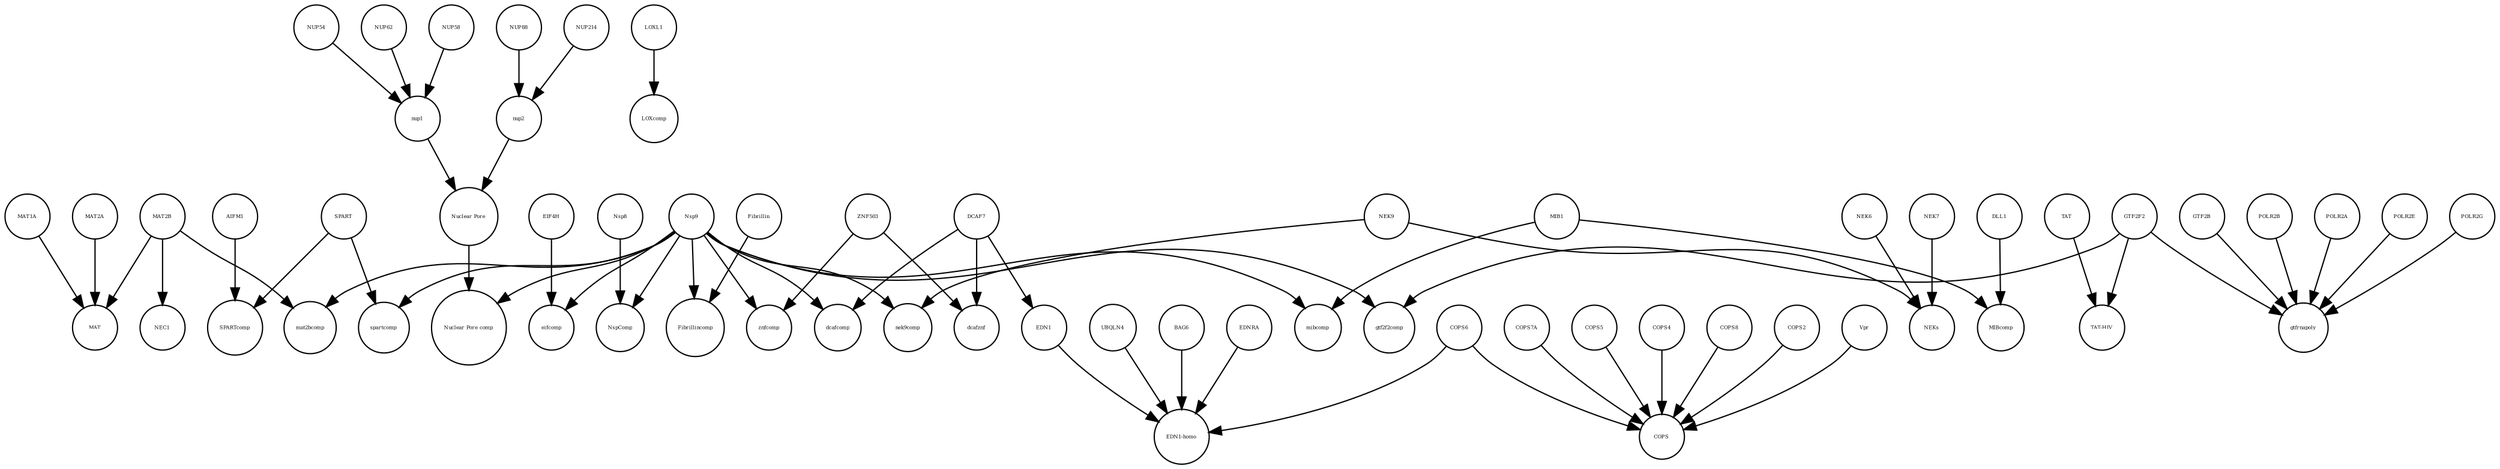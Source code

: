 strict digraph  {
NUP58 [annotation=urn_miriam_uniprot_Q9BVL2, bipartite=0, cls=macromolecule, fontsize=4, label=NUP58, shape=circle];
"EDN1-homo" [annotation="", bipartite=0, cls=complex, fontsize=4, label="EDN1-homo", shape=circle];
mat2bcomp [annotation="", bipartite=0, cls=complex, fontsize=4, label=mat2bcomp, shape=circle];
COPS7A [annotation="", bipartite=0, cls=macromolecule, fontsize=4, label=COPS7A, shape=circle];
MAT1A [annotation="", bipartite=0, cls=macromolecule, fontsize=4, label=MAT1A, shape=circle];
GTF2B [annotation="", bipartite=0, cls=macromolecule, fontsize=4, label=GTF2B, shape=circle];
eifcomp [annotation="", bipartite=0, cls=complex, fontsize=4, label=eifcomp, shape=circle];
NEK6 [annotation="", bipartite=0, cls=macromolecule, fontsize=4, label=NEK6, shape=circle];
EDN1 [annotation=urn_miriam_uniprot_P05305, bipartite=0, cls=macromolecule, fontsize=4, label=EDN1, shape=circle];
NspComp [annotation="", bipartite=0, cls=complex, fontsize=4, label=NspComp, shape=circle];
AIFM1 [annotation="", bipartite=0, cls=macromolecule, fontsize=4, label=AIFM1, shape=circle];
ZNF503 [annotation=urn_miriam_uniprot_Q96F45, bipartite=0, cls=macromolecule, fontsize=4, label=ZNF503, shape=circle];
"TAT-HIV" [annotation="", bipartite=0, cls=complex, fontsize=4, label="TAT-HIV", shape=circle];
COPS5 [annotation="", bipartite=0, cls=macromolecule, fontsize=4, label=COPS5, shape=circle];
POLR2B [annotation="", bipartite=0, cls=macromolecule, fontsize=4, label=POLR2B, shape=circle];
NEC1 [annotation="", bipartite=0, cls=complex, fontsize=4, label=NEC1, shape=circle];
NUP214 [annotation=urn_miriam_uniprot_P35658, bipartite=0, cls=macromolecule, fontsize=4, label=NUP214, shape=circle];
MAT [annotation="", bipartite=0, cls=complex, fontsize=4, label=MAT, shape=circle];
LOXL1 [annotation="", bipartite=0, cls=macromolecule, fontsize=4, label=LOXL1, shape=circle];
MAT2B [annotation="urn_miriam_uniprot_Q9NZL9|urn_miriam_pubmed_10644686|urn_miriam_pubmed_23189196|urn_miriam_pubmed_25075345|urn_miriam_pubmed_23425511", bipartite=0, cls=macromolecule, fontsize=4, label=MAT2B, shape=circle];
EDNRA [annotation="", bipartite=0, cls=macromolecule, fontsize=4, label=EDNRA, shape=circle];
POLR2A [annotation=urn_miriam_uniprot_P30876, bipartite=0, cls=macromolecule, fontsize=4, label=POLR2A, shape=circle];
"Nuclear Pore comp" [annotation="", bipartite=0, cls=complex, fontsize=4, label="Nuclear Pore comp", shape=circle];
SPART [annotation=urn_miriam_uniprot_Q8N0X7, bipartite=0, cls=macromolecule, fontsize=4, label=SPART, shape=circle];
spartcomp [annotation="", bipartite=0, cls=complex, fontsize=4, label=spartcomp, shape=circle];
EIF4H [annotation="urn_miriam_uniprot_Q15056|urn_miriam_pubmed_10585411|urn_miriam_pubmed_11418588", bipartite=0, cls=macromolecule, fontsize=4, label=EIF4H, shape=circle];
NUP88 [annotation="urn_miriam_uniprot_Q99567|urn_miriam_pubmed_30543681", bipartite=0, cls=macromolecule, fontsize=4, label=NUP88, shape=circle];
COPS [annotation="", bipartite=0, cls=complex, fontsize=4, label=COPS, shape=circle];
LOXcomp [annotation="", bipartite=0, cls=complex, fontsize=4, label=LOXcomp, shape=circle];
NUP54 [annotation=urn_miriam_uniprot_Q7Z3B4, bipartite=0, cls=macromolecule, fontsize=4, label=NUP54, shape=circle];
NEK9 [annotation=urn_miriam_uniprot_Q8TD19, bipartite=0, cls=macromolecule, fontsize=4, label=NEK9, shape=circle];
POLR2E [annotation="", bipartite=0, cls=macromolecule, fontsize=4, label=POLR2E, shape=circle];
COPS4 [annotation="", bipartite=0, cls=macromolecule, fontsize=4, label=COPS4, shape=circle];
UBQLN4 [annotation="", bipartite=0, cls=macromolecule, fontsize=4, label=UBQLN4, shape=circle];
MAT2A [annotation="", bipartite=0, cls=macromolecule, fontsize=4, label=MAT2A, shape=circle];
znfcomp [annotation="", bipartite=0, cls=complex, fontsize=4, label=znfcomp, shape=circle];
COPS8 [annotation="", bipartite=0, cls=macromolecule, fontsize=4, label=COPS8, shape=circle];
TAT [annotation="", bipartite=0, cls=macromolecule, fontsize=4, label=TAT, shape=circle];
dcafcomp [annotation="", bipartite=0, cls=complex, fontsize=4, label=dcafcomp, shape=circle];
COPS2 [annotation="", bipartite=0, cls=macromolecule, fontsize=4, label=COPS2, shape=circle];
Nsp9 [annotation="urn_miriam_uniprot_P0DTD1|urn_miriam_ncbiprotein_YP_009725305", bipartite=0, cls=macromolecule, fontsize=4, label=Nsp9, shape=circle];
NEKs [annotation="", bipartite=0, cls=complex, fontsize=4, label=NEKs, shape=circle];
Nsp8 [annotation="urn_miriam_uniprot_P0DTD1|urn_miriam_ncbiprotein_YP_009725304", bipartite=0, cls=macromolecule, fontsize=4, label=Nsp8, shape=circle];
DLL1 [annotation="", bipartite=0, cls=macromolecule, fontsize=4, label=DLL1, shape=circle];
DCAF7 [annotation="urn_miriam_uniprot_P61962|urn_miriam_pubmed_16887337|urn_miriam_pubmed_16949367", bipartite=0, cls=macromolecule, fontsize=4, label=DCAF7, shape=circle];
nek9comp [annotation="", bipartite=0, cls=complex, fontsize=4, label=nek9comp, shape=circle];
POLR2G [annotation="", bipartite=0, cls=macromolecule, fontsize=4, label=POLR2G, shape=circle];
GTF2F2 [annotation="urn_miriam_uniprot_P13984|urn_miriam_pubmed_10428810", bipartite=0, cls=macromolecule, fontsize=4, label=GTF2F2, shape=circle];
MIB1 [annotation="urn_miriam_uniprot_Q86YT6|urn_miriam_pubmed_24185901", bipartite=0, cls=macromolecule, fontsize=4, label=MIB1, shape=circle];
dcafznf [annotation="", bipartite=0, cls=complex, fontsize=4, label=dcafznf, shape=circle];
nup1 [annotation="", bipartite=0, cls=complex, fontsize=4, label=nup1, shape=circle];
"Nuclear Pore" [annotation="", bipartite=0, cls=complex, fontsize=4, label="Nuclear Pore", shape=circle];
gtf2f2comp [annotation="", bipartite=0, cls=complex, fontsize=4, label=gtf2f2comp, shape=circle];
Fibrillin [annotation="", bipartite=0, cls=complex, fontsize=4, label=Fibrillin, shape=circle];
mibcomp [annotation="", bipartite=0, cls=complex, fontsize=4, label=mibcomp, shape=circle];
NUP62 [annotation=urn_miriam_uniprot_P37198, bipartite=0, cls=macromolecule, fontsize=4, label=NUP62, shape=circle];
gtfrnapoly [annotation="", bipartite=0, cls=complex, fontsize=4, label=gtfrnapoly, shape=circle];
Fibrillincomp [annotation="", bipartite=0, cls=complex, fontsize=4, label=Fibrillincomp, shape=circle];
BAG6 [annotation="", bipartite=0, cls=macromolecule, fontsize=4, label=BAG6, shape=circle];
COPS6 [annotation="", bipartite=0, cls=macromolecule, fontsize=4, label=COPS6, shape=circle];
SPARTcomp [annotation="", bipartite=0, cls=complex, fontsize=4, label=SPARTcomp, shape=circle];
MIBcomp [annotation="", bipartite=0, cls=complex, fontsize=4, label=MIBcomp, shape=circle];
nup2 [annotation="", bipartite=0, cls=complex, fontsize=4, label=nup2, shape=circle];
Vpr [annotation="", bipartite=0, cls=macromolecule, fontsize=4, label=Vpr, shape=circle];
NEK7 [annotation="", bipartite=0, cls=macromolecule, fontsize=4, label=NEK7, shape=circle];
NUP58 -> nup1  [annotation="", interaction_type=production];
COPS7A -> COPS  [annotation="", interaction_type=production];
MAT1A -> MAT  [annotation="", interaction_type=production];
GTF2B -> gtfrnapoly  [annotation="", interaction_type=production];
NEK6 -> NEKs  [annotation="", interaction_type=production];
EDN1 -> "EDN1-homo"  [annotation="", interaction_type=production];
AIFM1 -> SPARTcomp  [annotation="", interaction_type=production];
ZNF503 -> znfcomp  [annotation="", interaction_type=production];
ZNF503 -> dcafznf  [annotation="", interaction_type=production];
COPS5 -> COPS  [annotation="", interaction_type=production];
POLR2B -> gtfrnapoly  [annotation="", interaction_type=production];
NUP214 -> nup2  [annotation="", interaction_type=production];
LOXL1 -> LOXcomp  [annotation="", interaction_type=production];
MAT2B -> mat2bcomp  [annotation="", interaction_type=production];
MAT2B -> MAT  [annotation="", interaction_type=production];
MAT2B -> NEC1  [annotation="", interaction_type=production];
EDNRA -> "EDN1-homo"  [annotation="", interaction_type=production];
POLR2A -> gtfrnapoly  [annotation="", interaction_type=production];
SPART -> SPARTcomp  [annotation="", interaction_type=production];
SPART -> spartcomp  [annotation="", interaction_type=production];
EIF4H -> eifcomp  [annotation="", interaction_type=production];
NUP88 -> nup2  [annotation="", interaction_type=production];
NUP54 -> nup1  [annotation="", interaction_type=production];
NEK9 -> nek9comp  [annotation="", interaction_type=production];
NEK9 -> NEKs  [annotation="", interaction_type=production];
POLR2E -> gtfrnapoly  [annotation="", interaction_type=production];
COPS4 -> COPS  [annotation="", interaction_type=production];
UBQLN4 -> "EDN1-homo"  [annotation="", interaction_type=production];
MAT2A -> MAT  [annotation="", interaction_type=production];
COPS8 -> COPS  [annotation="", interaction_type=production];
TAT -> "TAT-HIV"  [annotation="", interaction_type=production];
COPS2 -> COPS  [annotation="", interaction_type=production];
Nsp9 -> dcafcomp  [annotation="", interaction_type=production];
Nsp9 -> "Nuclear Pore comp"  [annotation="", interaction_type=production];
Nsp9 -> nek9comp  [annotation="", interaction_type=production];
Nsp9 -> znfcomp  [annotation="", interaction_type=production];
Nsp9 -> spartcomp  [annotation="", interaction_type=production];
Nsp9 -> gtf2f2comp  [annotation="", interaction_type=production];
Nsp9 -> NspComp  [annotation="", interaction_type=production];
Nsp9 -> Fibrillincomp  [annotation="", interaction_type=production];
Nsp9 -> eifcomp  [annotation="", interaction_type=production];
Nsp9 -> mat2bcomp  [annotation="", interaction_type=production];
Nsp9 -> mibcomp  [annotation="", interaction_type=production];
Nsp8 -> NspComp  [annotation="", interaction_type=production];
DLL1 -> MIBcomp  [annotation="", interaction_type=production];
DCAF7 -> dcafcomp  [annotation="", interaction_type=production];
DCAF7 -> dcafznf  [annotation="", interaction_type=production];
DCAF7 -> EDN1  [annotation=urn_miriam_pubmed_27880803, interaction_type=catalysis];
POLR2G -> gtfrnapoly  [annotation="", interaction_type=production];
GTF2F2 -> gtfrnapoly  [annotation="", interaction_type=production];
GTF2F2 -> gtf2f2comp  [annotation="", interaction_type=production];
GTF2F2 -> "TAT-HIV"  [annotation="", interaction_type=production];
MIB1 -> mibcomp  [annotation="", interaction_type=production];
MIB1 -> MIBcomp  [annotation="", interaction_type=production];
nup1 -> "Nuclear Pore"  [annotation="", interaction_type=production];
"Nuclear Pore" -> "Nuclear Pore comp"  [annotation="", interaction_type=production];
Fibrillin -> Fibrillincomp  [annotation="", interaction_type=production];
NUP62 -> nup1  [annotation="", interaction_type=production];
BAG6 -> "EDN1-homo"  [annotation="", interaction_type=production];
COPS6 -> COPS  [annotation="", interaction_type=production];
COPS6 -> "EDN1-homo"  [annotation="", interaction_type=production];
nup2 -> "Nuclear Pore"  [annotation="", interaction_type=production];
Vpr -> COPS  [annotation="", interaction_type=production];
NEK7 -> NEKs  [annotation="", interaction_type=production];
}
